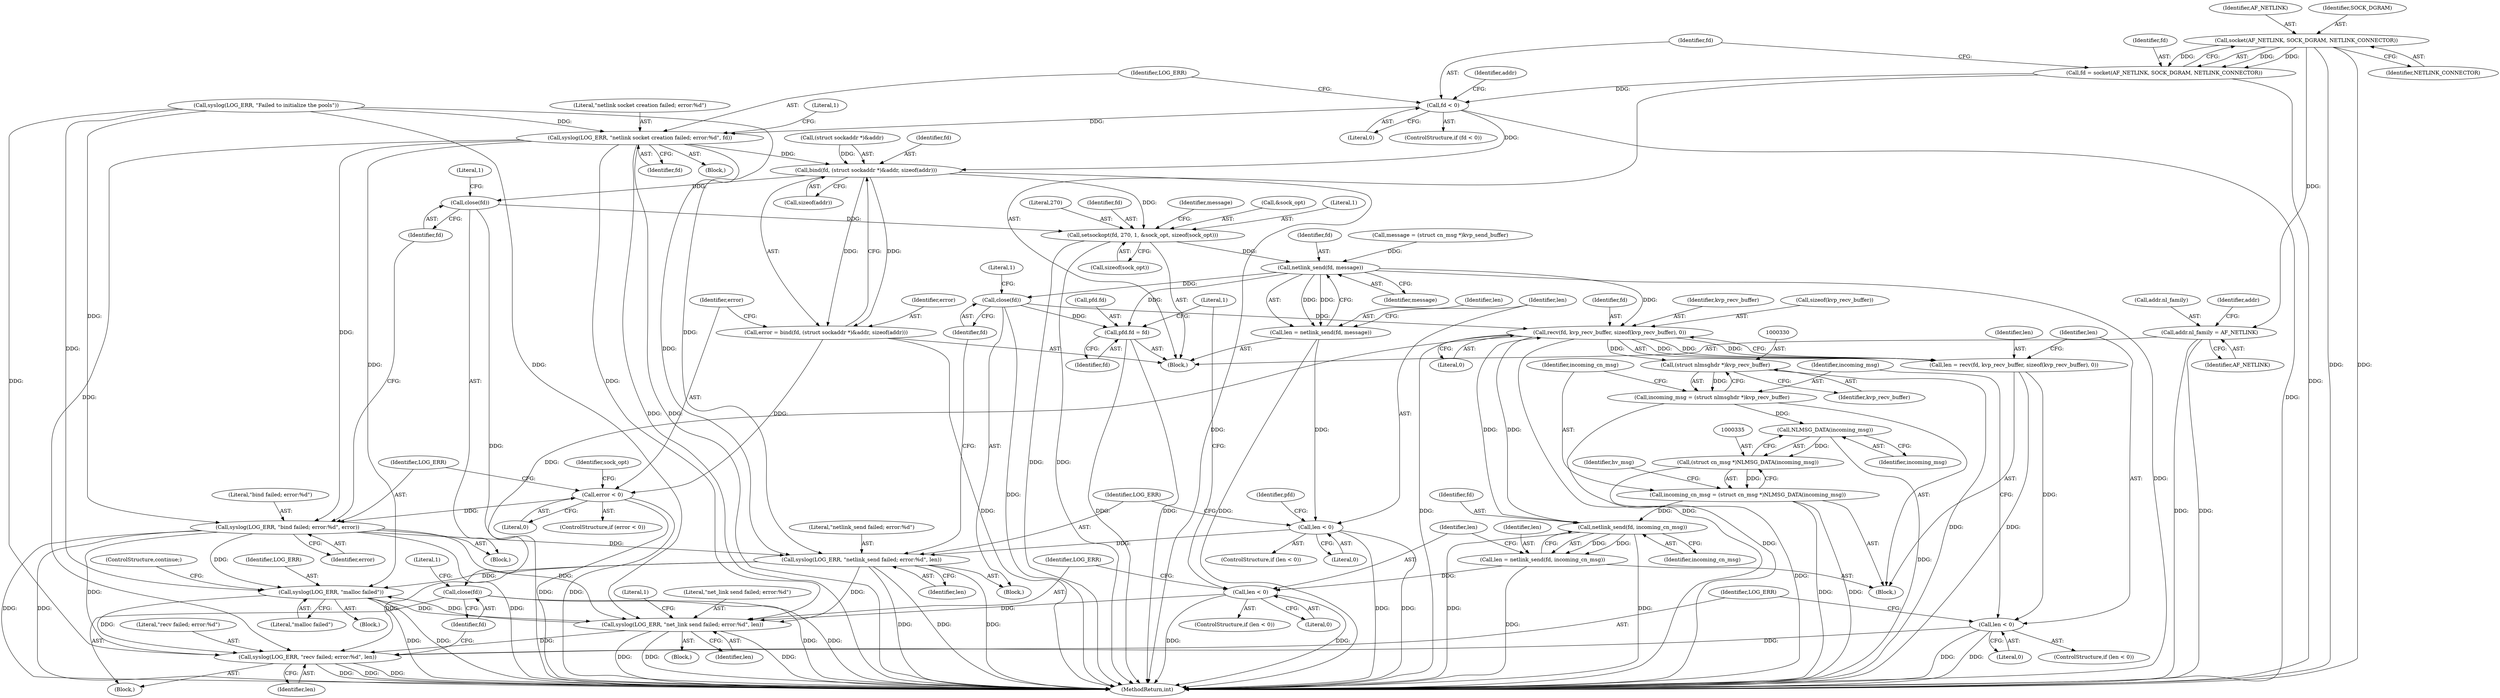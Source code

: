digraph "0_linux_bcc2c9c3fff859e0eb019fe6fec26f9b8eba795c@API" {
"1000145" [label="(Call,socket(AF_NETLINK, SOCK_DGRAM, NETLINK_CONNECTOR))"];
"1000143" [label="(Call,fd = socket(AF_NETLINK, SOCK_DGRAM, NETLINK_CONNECTOR))"];
"1000150" [label="(Call,fd < 0)"];
"1000154" [label="(Call,syslog(LOG_ERR, \"netlink socket creation failed; error:%d\", fd))"];
"1000183" [label="(Call,bind(fd, (struct sockaddr *)&addr, sizeof(addr)))"];
"1000181" [label="(Call,error = bind(fd, (struct sockaddr *)&addr, sizeof(addr)))"];
"1000192" [label="(Call,error < 0)"];
"1000196" [label="(Call,syslog(LOG_ERR, \"bind failed; error:%d\", error))"];
"1000272" [label="(Call,syslog(LOG_ERR, \"netlink_send failed; error:%d\", len))"];
"1000318" [label="(Call,syslog(LOG_ERR, \"recv failed; error:%d\", len))"];
"1000383" [label="(Call,syslog(LOG_ERR, \"malloc failed\"))"];
"1000753" [label="(Call,syslog(LOG_ERR, \"net_link send failed; error:%d\", len))"];
"1000200" [label="(Call,close(fd))"];
"1000210" [label="(Call,setsockopt(fd, 270, 1, &sock_opt, sizeof(sock_opt)))"];
"1000264" [label="(Call,netlink_send(fd, message))"];
"1000262" [label="(Call,len = netlink_send(fd, message))"];
"1000268" [label="(Call,len < 0)"];
"1000276" [label="(Call,close(fd))"];
"1000281" [label="(Call,pfd.fd = fd)"];
"1000307" [label="(Call,recv(fd, kvp_recv_buffer, sizeof(kvp_recv_buffer), 0))"];
"1000305" [label="(Call,len = recv(fd, kvp_recv_buffer, sizeof(kvp_recv_buffer), 0))"];
"1000314" [label="(Call,len < 0)"];
"1000322" [label="(Call,close(fd))"];
"1000329" [label="(Call,(struct nlmsghdr *)kvp_recv_buffer)"];
"1000327" [label="(Call,incoming_msg = (struct nlmsghdr *)kvp_recv_buffer)"];
"1000336" [label="(Call,NLMSG_DATA(incoming_msg))"];
"1000334" [label="(Call,(struct cn_msg *)NLMSG_DATA(incoming_msg))"];
"1000332" [label="(Call,incoming_cn_msg = (struct cn_msg *)NLMSG_DATA(incoming_msg))"];
"1000745" [label="(Call,netlink_send(fd, incoming_cn_msg))"];
"1000743" [label="(Call,len = netlink_send(fd, incoming_cn_msg))"];
"1000749" [label="(Call,len < 0)"];
"1000161" [label="(Call,addr.nl_family = AF_NETLINK)"];
"1000283" [label="(Identifier,pfd)"];
"1000204" [label="(Literal,1)"];
"1000748" [label="(ControlStructure,if (len < 0))"];
"1000385" [label="(Literal,\"malloc failed\")"];
"1000275" [label="(Identifier,len)"];
"1000137" [label="(Call,syslog(LOG_ERR, \"Failed to initialize the pools\"))"];
"1000277" [label="(Identifier,fd)"];
"1000745" [label="(Call,netlink_send(fd, incoming_cn_msg))"];
"1000744" [label="(Identifier,len)"];
"1000264" [label="(Call,netlink_send(fd, message))"];
"1000760" [label="(MethodReturn,int)"];
"1000386" [label="(ControlStructure,continue;)"];
"1000754" [label="(Identifier,LOG_ERR)"];
"1000272" [label="(Call,syslog(LOG_ERR, \"netlink_send failed; error:%d\", len))"];
"1000183" [label="(Call,bind(fd, (struct sockaddr *)&addr, sizeof(addr)))"];
"1000201" [label="(Identifier,fd)"];
"1000213" [label="(Literal,1)"];
"1000332" [label="(Call,incoming_cn_msg = (struct cn_msg *)NLMSG_DATA(incoming_msg))"];
"1000747" [label="(Identifier,incoming_cn_msg)"];
"1000312" [label="(Literal,0)"];
"1000109" [label="(Block,)"];
"1000268" [label="(Call,len < 0)"];
"1000308" [label="(Identifier,fd)"];
"1000322" [label="(Call,close(fd))"];
"1000181" [label="(Call,error = bind(fd, (struct sockaddr *)&addr, sizeof(addr)))"];
"1000316" [label="(Literal,0)"];
"1000270" [label="(Literal,0)"];
"1000339" [label="(Identifier,hv_msg)"];
"1000185" [label="(Call,(struct sockaddr *)&addr)"];
"1000743" [label="(Call,len = netlink_send(fd, incoming_cn_msg))"];
"1000199" [label="(Identifier,error)"];
"1000751" [label="(Literal,0)"];
"1000165" [label="(Identifier,AF_NETLINK)"];
"1000752" [label="(Block,)"];
"1000194" [label="(Literal,0)"];
"1000336" [label="(Call,NLMSG_DATA(incoming_msg))"];
"1000756" [label="(Identifier,len)"];
"1000265" [label="(Identifier,fd)"];
"1000329" [label="(Call,(struct nlmsghdr *)kvp_recv_buffer)"];
"1000168" [label="(Identifier,addr)"];
"1000152" [label="(Literal,0)"];
"1000212" [label="(Literal,270)"];
"1000333" [label="(Identifier,incoming_cn_msg)"];
"1000191" [label="(ControlStructure,if (error < 0))"];
"1000198" [label="(Literal,\"bind failed; error:%d\")"];
"1000755" [label="(Literal,\"net_link send failed; error:%d\")"];
"1000162" [label="(Call,addr.nl_family)"];
"1000327" [label="(Call,incoming_msg = (struct nlmsghdr *)kvp_recv_buffer)"];
"1000157" [label="(Identifier,fd)"];
"1000144" [label="(Identifier,fd)"];
"1000189" [label="(Call,sizeof(addr))"];
"1000382" [label="(Block,)"];
"1000384" [label="(Identifier,LOG_ERR)"];
"1000323" [label="(Identifier,fd)"];
"1000306" [label="(Identifier,len)"];
"1000326" [label="(Literal,1)"];
"1000282" [label="(Call,pfd.fd)"];
"1000148" [label="(Identifier,NETLINK_CONNECTOR)"];
"1000153" [label="(Block,)"];
"1000287" [label="(Literal,1)"];
"1000154" [label="(Call,syslog(LOG_ERR, \"netlink socket creation failed; error:%d\", fd))"];
"1000334" [label="(Call,(struct cn_msg *)NLMSG_DATA(incoming_msg))"];
"1000305" [label="(Call,len = recv(fd, kvp_recv_buffer, sizeof(kvp_recv_buffer), 0))"];
"1000216" [label="(Call,sizeof(sock_opt))"];
"1000151" [label="(Identifier,fd)"];
"1000263" [label="(Identifier,len)"];
"1000143" [label="(Call,fd = socket(AF_NETLINK, SOCK_DGRAM, NETLINK_CONNECTOR))"];
"1000161" [label="(Call,addr.nl_family = AF_NETLINK)"];
"1000267" [label="(ControlStructure,if (len < 0))"];
"1000285" [label="(Identifier,fd)"];
"1000200" [label="(Call,close(fd))"];
"1000184" [label="(Identifier,fd)"];
"1000750" [label="(Identifier,len)"];
"1000309" [label="(Identifier,kvp_recv_buffer)"];
"1000383" [label="(Call,syslog(LOG_ERR, \"malloc failed\"))"];
"1000195" [label="(Block,)"];
"1000155" [label="(Identifier,LOG_ERR)"];
"1000314" [label="(Call,len < 0)"];
"1000337" [label="(Identifier,incoming_msg)"];
"1000746" [label="(Identifier,fd)"];
"1000269" [label="(Identifier,len)"];
"1000266" [label="(Identifier,message)"];
"1000211" [label="(Identifier,fd)"];
"1000315" [label="(Identifier,len)"];
"1000197" [label="(Identifier,LOG_ERR)"];
"1000318" [label="(Call,syslog(LOG_ERR, \"recv failed; error:%d\", len))"];
"1000146" [label="(Identifier,AF_NETLINK)"];
"1000196" [label="(Call,syslog(LOG_ERR, \"bind failed; error:%d\", error))"];
"1000271" [label="(Block,)"];
"1000149" [label="(ControlStructure,if (fd < 0))"];
"1000163" [label="(Identifier,addr)"];
"1000147" [label="(Identifier,SOCK_DGRAM)"];
"1000193" [label="(Identifier,error)"];
"1000276" [label="(Call,close(fd))"];
"1000759" [label="(Literal,1)"];
"1000262" [label="(Call,len = netlink_send(fd, message))"];
"1000320" [label="(Literal,\"recv failed; error:%d\")"];
"1000753" [label="(Call,syslog(LOG_ERR, \"net_link send failed; error:%d\", len))"];
"1000288" [label="(Block,)"];
"1000192" [label="(Call,error < 0)"];
"1000156" [label="(Literal,\"netlink socket creation failed; error:%d\")"];
"1000280" [label="(Literal,1)"];
"1000321" [label="(Identifier,len)"];
"1000150" [label="(Call,fd < 0)"];
"1000218" [label="(Call,message = (struct cn_msg *)kvp_send_buffer)"];
"1000313" [label="(ControlStructure,if (len < 0))"];
"1000210" [label="(Call,setsockopt(fd, 270, 1, &sock_opt, sizeof(sock_opt)))"];
"1000182" [label="(Identifier,error)"];
"1000219" [label="(Identifier,message)"];
"1000145" [label="(Call,socket(AF_NETLINK, SOCK_DGRAM, NETLINK_CONNECTOR))"];
"1000214" [label="(Call,&sock_opt)"];
"1000281" [label="(Call,pfd.fd = fd)"];
"1000328" [label="(Identifier,incoming_msg)"];
"1000273" [label="(Identifier,LOG_ERR)"];
"1000749" [label="(Call,len < 0)"];
"1000206" [label="(Identifier,sock_opt)"];
"1000319" [label="(Identifier,LOG_ERR)"];
"1000331" [label="(Identifier,kvp_recv_buffer)"];
"1000317" [label="(Block,)"];
"1000160" [label="(Literal,1)"];
"1000307" [label="(Call,recv(fd, kvp_recv_buffer, sizeof(kvp_recv_buffer), 0))"];
"1000274" [label="(Literal,\"netlink_send failed; error:%d\")"];
"1000310" [label="(Call,sizeof(kvp_recv_buffer))"];
"1000145" -> "1000143"  [label="AST: "];
"1000145" -> "1000148"  [label="CFG: "];
"1000146" -> "1000145"  [label="AST: "];
"1000147" -> "1000145"  [label="AST: "];
"1000148" -> "1000145"  [label="AST: "];
"1000143" -> "1000145"  [label="CFG: "];
"1000145" -> "1000760"  [label="DDG: "];
"1000145" -> "1000760"  [label="DDG: "];
"1000145" -> "1000143"  [label="DDG: "];
"1000145" -> "1000143"  [label="DDG: "];
"1000145" -> "1000143"  [label="DDG: "];
"1000145" -> "1000161"  [label="DDG: "];
"1000143" -> "1000109"  [label="AST: "];
"1000144" -> "1000143"  [label="AST: "];
"1000151" -> "1000143"  [label="CFG: "];
"1000143" -> "1000760"  [label="DDG: "];
"1000143" -> "1000150"  [label="DDG: "];
"1000150" -> "1000149"  [label="AST: "];
"1000150" -> "1000152"  [label="CFG: "];
"1000151" -> "1000150"  [label="AST: "];
"1000152" -> "1000150"  [label="AST: "];
"1000155" -> "1000150"  [label="CFG: "];
"1000163" -> "1000150"  [label="CFG: "];
"1000150" -> "1000760"  [label="DDG: "];
"1000150" -> "1000154"  [label="DDG: "];
"1000150" -> "1000183"  [label="DDG: "];
"1000154" -> "1000153"  [label="AST: "];
"1000154" -> "1000157"  [label="CFG: "];
"1000155" -> "1000154"  [label="AST: "];
"1000156" -> "1000154"  [label="AST: "];
"1000157" -> "1000154"  [label="AST: "];
"1000160" -> "1000154"  [label="CFG: "];
"1000154" -> "1000760"  [label="DDG: "];
"1000154" -> "1000760"  [label="DDG: "];
"1000137" -> "1000154"  [label="DDG: "];
"1000154" -> "1000183"  [label="DDG: "];
"1000154" -> "1000196"  [label="DDG: "];
"1000154" -> "1000272"  [label="DDG: "];
"1000154" -> "1000318"  [label="DDG: "];
"1000154" -> "1000383"  [label="DDG: "];
"1000154" -> "1000753"  [label="DDG: "];
"1000183" -> "1000181"  [label="AST: "];
"1000183" -> "1000189"  [label="CFG: "];
"1000184" -> "1000183"  [label="AST: "];
"1000185" -> "1000183"  [label="AST: "];
"1000189" -> "1000183"  [label="AST: "];
"1000181" -> "1000183"  [label="CFG: "];
"1000183" -> "1000760"  [label="DDG: "];
"1000183" -> "1000181"  [label="DDG: "];
"1000183" -> "1000181"  [label="DDG: "];
"1000185" -> "1000183"  [label="DDG: "];
"1000183" -> "1000200"  [label="DDG: "];
"1000183" -> "1000210"  [label="DDG: "];
"1000181" -> "1000109"  [label="AST: "];
"1000182" -> "1000181"  [label="AST: "];
"1000193" -> "1000181"  [label="CFG: "];
"1000181" -> "1000760"  [label="DDG: "];
"1000181" -> "1000192"  [label="DDG: "];
"1000192" -> "1000191"  [label="AST: "];
"1000192" -> "1000194"  [label="CFG: "];
"1000193" -> "1000192"  [label="AST: "];
"1000194" -> "1000192"  [label="AST: "];
"1000197" -> "1000192"  [label="CFG: "];
"1000206" -> "1000192"  [label="CFG: "];
"1000192" -> "1000760"  [label="DDG: "];
"1000192" -> "1000760"  [label="DDG: "];
"1000192" -> "1000196"  [label="DDG: "];
"1000196" -> "1000195"  [label="AST: "];
"1000196" -> "1000199"  [label="CFG: "];
"1000197" -> "1000196"  [label="AST: "];
"1000198" -> "1000196"  [label="AST: "];
"1000199" -> "1000196"  [label="AST: "];
"1000201" -> "1000196"  [label="CFG: "];
"1000196" -> "1000760"  [label="DDG: "];
"1000196" -> "1000760"  [label="DDG: "];
"1000196" -> "1000760"  [label="DDG: "];
"1000137" -> "1000196"  [label="DDG: "];
"1000196" -> "1000272"  [label="DDG: "];
"1000196" -> "1000318"  [label="DDG: "];
"1000196" -> "1000383"  [label="DDG: "];
"1000196" -> "1000753"  [label="DDG: "];
"1000272" -> "1000271"  [label="AST: "];
"1000272" -> "1000275"  [label="CFG: "];
"1000273" -> "1000272"  [label="AST: "];
"1000274" -> "1000272"  [label="AST: "];
"1000275" -> "1000272"  [label="AST: "];
"1000277" -> "1000272"  [label="CFG: "];
"1000272" -> "1000760"  [label="DDG: "];
"1000272" -> "1000760"  [label="DDG: "];
"1000272" -> "1000760"  [label="DDG: "];
"1000137" -> "1000272"  [label="DDG: "];
"1000268" -> "1000272"  [label="DDG: "];
"1000272" -> "1000318"  [label="DDG: "];
"1000272" -> "1000383"  [label="DDG: "];
"1000272" -> "1000753"  [label="DDG: "];
"1000318" -> "1000317"  [label="AST: "];
"1000318" -> "1000321"  [label="CFG: "];
"1000319" -> "1000318"  [label="AST: "];
"1000320" -> "1000318"  [label="AST: "];
"1000321" -> "1000318"  [label="AST: "];
"1000323" -> "1000318"  [label="CFG: "];
"1000318" -> "1000760"  [label="DDG: "];
"1000318" -> "1000760"  [label="DDG: "];
"1000318" -> "1000760"  [label="DDG: "];
"1000753" -> "1000318"  [label="DDG: "];
"1000383" -> "1000318"  [label="DDG: "];
"1000137" -> "1000318"  [label="DDG: "];
"1000314" -> "1000318"  [label="DDG: "];
"1000383" -> "1000382"  [label="AST: "];
"1000383" -> "1000385"  [label="CFG: "];
"1000384" -> "1000383"  [label="AST: "];
"1000385" -> "1000383"  [label="AST: "];
"1000386" -> "1000383"  [label="CFG: "];
"1000383" -> "1000760"  [label="DDG: "];
"1000383" -> "1000760"  [label="DDG: "];
"1000753" -> "1000383"  [label="DDG: "];
"1000137" -> "1000383"  [label="DDG: "];
"1000383" -> "1000753"  [label="DDG: "];
"1000753" -> "1000752"  [label="AST: "];
"1000753" -> "1000756"  [label="CFG: "];
"1000754" -> "1000753"  [label="AST: "];
"1000755" -> "1000753"  [label="AST: "];
"1000756" -> "1000753"  [label="AST: "];
"1000759" -> "1000753"  [label="CFG: "];
"1000753" -> "1000760"  [label="DDG: "];
"1000753" -> "1000760"  [label="DDG: "];
"1000753" -> "1000760"  [label="DDG: "];
"1000137" -> "1000753"  [label="DDG: "];
"1000749" -> "1000753"  [label="DDG: "];
"1000200" -> "1000195"  [label="AST: "];
"1000200" -> "1000201"  [label="CFG: "];
"1000201" -> "1000200"  [label="AST: "];
"1000204" -> "1000200"  [label="CFG: "];
"1000200" -> "1000760"  [label="DDG: "];
"1000200" -> "1000210"  [label="DDG: "];
"1000210" -> "1000109"  [label="AST: "];
"1000210" -> "1000216"  [label="CFG: "];
"1000211" -> "1000210"  [label="AST: "];
"1000212" -> "1000210"  [label="AST: "];
"1000213" -> "1000210"  [label="AST: "];
"1000214" -> "1000210"  [label="AST: "];
"1000216" -> "1000210"  [label="AST: "];
"1000219" -> "1000210"  [label="CFG: "];
"1000210" -> "1000760"  [label="DDG: "];
"1000210" -> "1000760"  [label="DDG: "];
"1000210" -> "1000264"  [label="DDG: "];
"1000264" -> "1000262"  [label="AST: "];
"1000264" -> "1000266"  [label="CFG: "];
"1000265" -> "1000264"  [label="AST: "];
"1000266" -> "1000264"  [label="AST: "];
"1000262" -> "1000264"  [label="CFG: "];
"1000264" -> "1000760"  [label="DDG: "];
"1000264" -> "1000262"  [label="DDG: "];
"1000264" -> "1000262"  [label="DDG: "];
"1000218" -> "1000264"  [label="DDG: "];
"1000264" -> "1000276"  [label="DDG: "];
"1000264" -> "1000281"  [label="DDG: "];
"1000264" -> "1000307"  [label="DDG: "];
"1000262" -> "1000109"  [label="AST: "];
"1000263" -> "1000262"  [label="AST: "];
"1000269" -> "1000262"  [label="CFG: "];
"1000262" -> "1000760"  [label="DDG: "];
"1000262" -> "1000268"  [label="DDG: "];
"1000268" -> "1000267"  [label="AST: "];
"1000268" -> "1000270"  [label="CFG: "];
"1000269" -> "1000268"  [label="AST: "];
"1000270" -> "1000268"  [label="AST: "];
"1000273" -> "1000268"  [label="CFG: "];
"1000283" -> "1000268"  [label="CFG: "];
"1000268" -> "1000760"  [label="DDG: "];
"1000268" -> "1000760"  [label="DDG: "];
"1000276" -> "1000271"  [label="AST: "];
"1000276" -> "1000277"  [label="CFG: "];
"1000277" -> "1000276"  [label="AST: "];
"1000280" -> "1000276"  [label="CFG: "];
"1000276" -> "1000760"  [label="DDG: "];
"1000276" -> "1000281"  [label="DDG: "];
"1000276" -> "1000307"  [label="DDG: "];
"1000281" -> "1000109"  [label="AST: "];
"1000281" -> "1000285"  [label="CFG: "];
"1000282" -> "1000281"  [label="AST: "];
"1000285" -> "1000281"  [label="AST: "];
"1000287" -> "1000281"  [label="CFG: "];
"1000281" -> "1000760"  [label="DDG: "];
"1000281" -> "1000760"  [label="DDG: "];
"1000307" -> "1000305"  [label="AST: "];
"1000307" -> "1000312"  [label="CFG: "];
"1000308" -> "1000307"  [label="AST: "];
"1000309" -> "1000307"  [label="AST: "];
"1000310" -> "1000307"  [label="AST: "];
"1000312" -> "1000307"  [label="AST: "];
"1000305" -> "1000307"  [label="CFG: "];
"1000307" -> "1000760"  [label="DDG: "];
"1000307" -> "1000760"  [label="DDG: "];
"1000307" -> "1000305"  [label="DDG: "];
"1000307" -> "1000305"  [label="DDG: "];
"1000307" -> "1000305"  [label="DDG: "];
"1000745" -> "1000307"  [label="DDG: "];
"1000307" -> "1000322"  [label="DDG: "];
"1000307" -> "1000329"  [label="DDG: "];
"1000307" -> "1000745"  [label="DDG: "];
"1000305" -> "1000288"  [label="AST: "];
"1000306" -> "1000305"  [label="AST: "];
"1000315" -> "1000305"  [label="CFG: "];
"1000305" -> "1000760"  [label="DDG: "];
"1000305" -> "1000314"  [label="DDG: "];
"1000314" -> "1000313"  [label="AST: "];
"1000314" -> "1000316"  [label="CFG: "];
"1000315" -> "1000314"  [label="AST: "];
"1000316" -> "1000314"  [label="AST: "];
"1000319" -> "1000314"  [label="CFG: "];
"1000328" -> "1000314"  [label="CFG: "];
"1000314" -> "1000760"  [label="DDG: "];
"1000314" -> "1000760"  [label="DDG: "];
"1000322" -> "1000317"  [label="AST: "];
"1000322" -> "1000323"  [label="CFG: "];
"1000323" -> "1000322"  [label="AST: "];
"1000326" -> "1000322"  [label="CFG: "];
"1000322" -> "1000760"  [label="DDG: "];
"1000322" -> "1000760"  [label="DDG: "];
"1000329" -> "1000327"  [label="AST: "];
"1000329" -> "1000331"  [label="CFG: "];
"1000330" -> "1000329"  [label="AST: "];
"1000331" -> "1000329"  [label="AST: "];
"1000327" -> "1000329"  [label="CFG: "];
"1000329" -> "1000760"  [label="DDG: "];
"1000329" -> "1000327"  [label="DDG: "];
"1000327" -> "1000288"  [label="AST: "];
"1000328" -> "1000327"  [label="AST: "];
"1000333" -> "1000327"  [label="CFG: "];
"1000327" -> "1000760"  [label="DDG: "];
"1000327" -> "1000336"  [label="DDG: "];
"1000336" -> "1000334"  [label="AST: "];
"1000336" -> "1000337"  [label="CFG: "];
"1000337" -> "1000336"  [label="AST: "];
"1000334" -> "1000336"  [label="CFG: "];
"1000336" -> "1000760"  [label="DDG: "];
"1000336" -> "1000334"  [label="DDG: "];
"1000334" -> "1000332"  [label="AST: "];
"1000335" -> "1000334"  [label="AST: "];
"1000332" -> "1000334"  [label="CFG: "];
"1000334" -> "1000760"  [label="DDG: "];
"1000334" -> "1000332"  [label="DDG: "];
"1000332" -> "1000288"  [label="AST: "];
"1000333" -> "1000332"  [label="AST: "];
"1000339" -> "1000332"  [label="CFG: "];
"1000332" -> "1000760"  [label="DDG: "];
"1000332" -> "1000760"  [label="DDG: "];
"1000332" -> "1000745"  [label="DDG: "];
"1000745" -> "1000743"  [label="AST: "];
"1000745" -> "1000747"  [label="CFG: "];
"1000746" -> "1000745"  [label="AST: "];
"1000747" -> "1000745"  [label="AST: "];
"1000743" -> "1000745"  [label="CFG: "];
"1000745" -> "1000760"  [label="DDG: "];
"1000745" -> "1000760"  [label="DDG: "];
"1000745" -> "1000743"  [label="DDG: "];
"1000745" -> "1000743"  [label="DDG: "];
"1000743" -> "1000288"  [label="AST: "];
"1000744" -> "1000743"  [label="AST: "];
"1000750" -> "1000743"  [label="CFG: "];
"1000743" -> "1000760"  [label="DDG: "];
"1000743" -> "1000749"  [label="DDG: "];
"1000749" -> "1000748"  [label="AST: "];
"1000749" -> "1000751"  [label="CFG: "];
"1000750" -> "1000749"  [label="AST: "];
"1000751" -> "1000749"  [label="AST: "];
"1000287" -> "1000749"  [label="CFG: "];
"1000754" -> "1000749"  [label="CFG: "];
"1000749" -> "1000760"  [label="DDG: "];
"1000749" -> "1000760"  [label="DDG: "];
"1000161" -> "1000109"  [label="AST: "];
"1000161" -> "1000165"  [label="CFG: "];
"1000162" -> "1000161"  [label="AST: "];
"1000165" -> "1000161"  [label="AST: "];
"1000168" -> "1000161"  [label="CFG: "];
"1000161" -> "1000760"  [label="DDG: "];
"1000161" -> "1000760"  [label="DDG: "];
}
